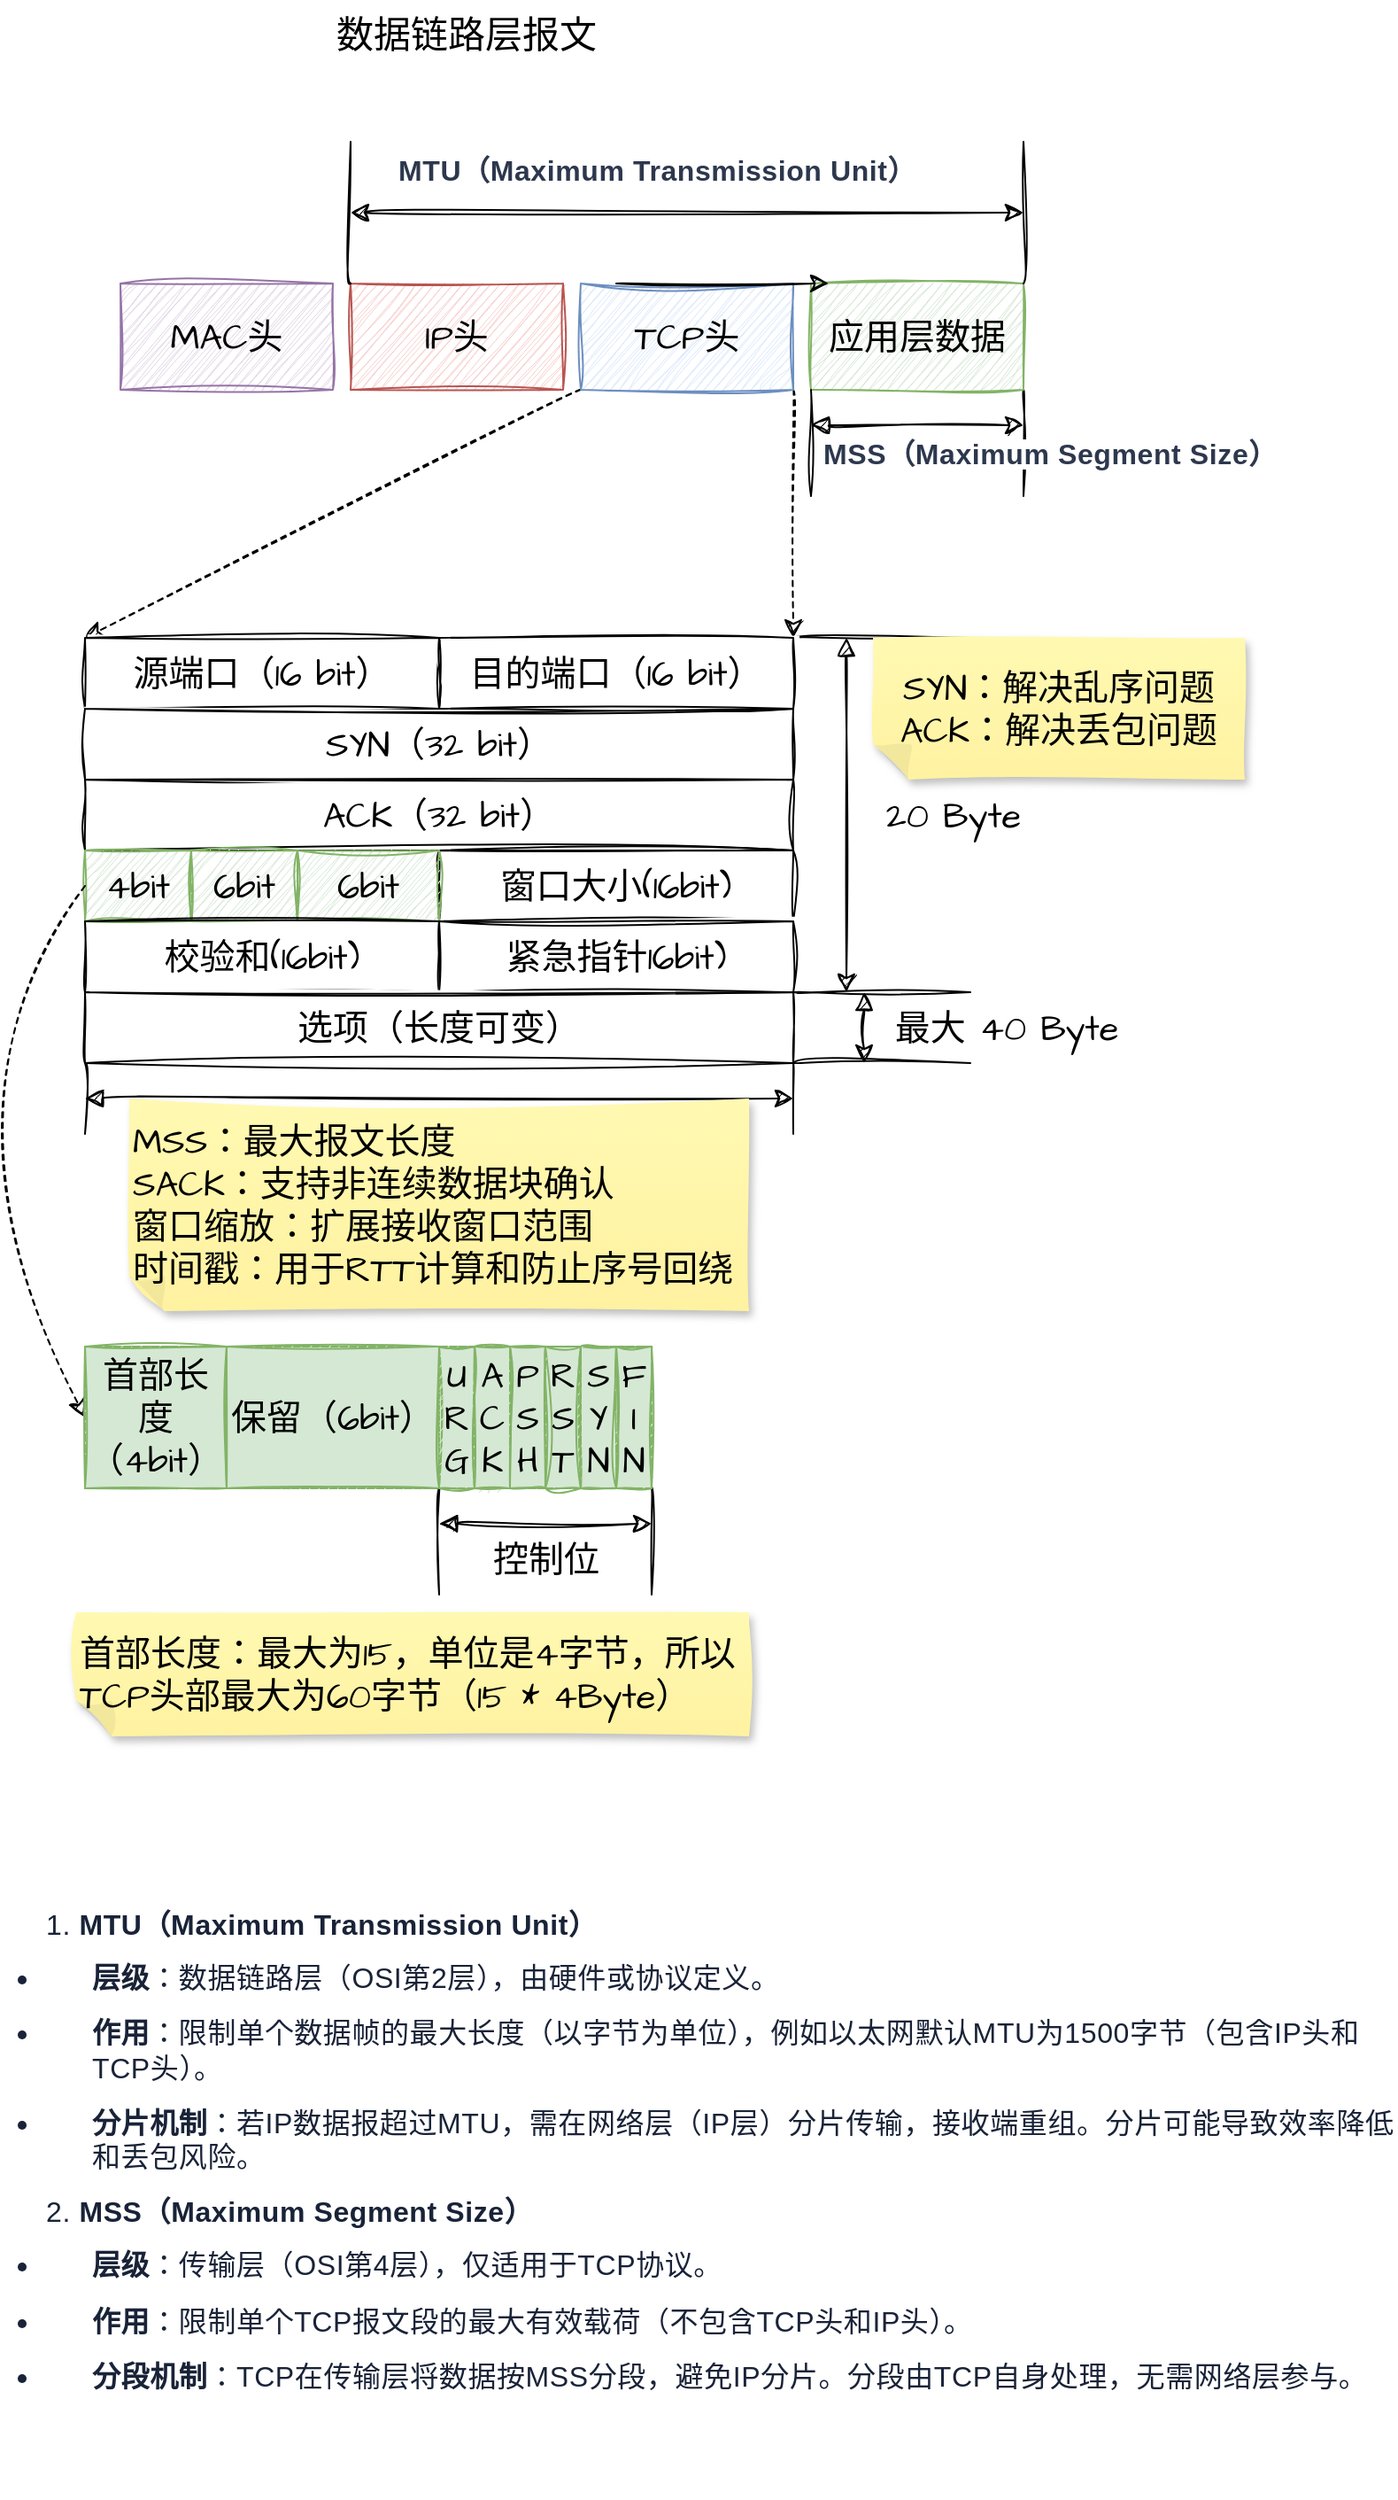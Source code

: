 <mxfile version="26.2.15" pages="3">
  <diagram name="TCP" id="4TqutR9kN0xEOKNRt9UP">
    <mxGraphModel dx="932" dy="539" grid="1" gridSize="10" guides="1" tooltips="1" connect="1" arrows="1" fold="1" page="1" pageScale="1" pageWidth="827" pageHeight="1169" math="1" shadow="0" adaptiveColors="none">
      <root>
        <mxCell id="0" />
        <mxCell id="1" parent="0" />
        <mxCell id="84evJgnpFXOQ0hdBzWu8-26" style="edgeStyle=none;curved=1;rounded=0;sketch=1;hachureGap=4;jiggle=2;curveFitting=1;orthogonalLoop=1;jettySize=auto;html=1;exitX=0;exitY=1;exitDx=0;exitDy=0;entryX=0;entryY=0;entryDx=0;entryDy=0;fontFamily=Architects Daughter;fontSource=https%3A%2F%2Ffonts.googleapis.com%2Fcss%3Ffamily%3DArchitects%2BDaughter;fontSize=12;startSize=8;endSize=8;dashed=1;" edge="1" parent="1" source="SN9uG7vAtp5vsoG-d6Sv-2" target="84evJgnpFXOQ0hdBzWu8-1">
          <mxGeometry relative="1" as="geometry" />
        </mxCell>
        <mxCell id="84evJgnpFXOQ0hdBzWu8-27" style="edgeStyle=none;curved=1;rounded=0;sketch=1;hachureGap=4;jiggle=2;curveFitting=1;orthogonalLoop=1;jettySize=auto;html=1;exitX=1;exitY=1;exitDx=0;exitDy=0;entryX=1;entryY=0;entryDx=0;entryDy=0;fontFamily=Architects Daughter;fontSource=https%3A%2F%2Ffonts.googleapis.com%2Fcss%3Ffamily%3DArchitects%2BDaughter;fontSize=12;startSize=8;endSize=8;dashed=1;" edge="1" parent="1" source="SN9uG7vAtp5vsoG-d6Sv-2" target="84evJgnpFXOQ0hdBzWu8-2">
          <mxGeometry relative="1" as="geometry" />
        </mxCell>
        <mxCell id="SN9uG7vAtp5vsoG-d6Sv-19" value="&lt;ol start=&quot;1&quot; class=&quot;qk-md-ol&quot; style=&quot;margin: 0px; padding: 0px; list-style: auto; padding-inline-start: var(--list-padding-inline-start,0); color: rgb(25, 35, 56); font-family: arial, sans-serif; font-size: 16px; font-style: normal; font-variant-ligatures: normal; font-variant-caps: normal; font-weight: 400; letter-spacing: 0.3px; orphans: 2; text-align: start; text-indent: 0px; text-transform: none; widows: 2; word-spacing: 0px; -webkit-text-stroke-width: 0px; white-space: normal; background-color: rgb(255, 255, 255); text-decoration-thickness: initial; text-decoration-style: initial; text-decoration-color: initial;&quot;&gt;&lt;li class=&quot;qk-md-li complete&quot; style=&quot;margin-top: 0px; margin-right: ; margin-bottom: 12px; margin-left: ; padding: 0px 0px 0px 6px; position: relative; list-style-position: inside; letter-spacing: 0.3px; color: var(--color-li-default); font-weight: 400; animation: auto ease 0s 1 normal none running none;&quot;&gt;&lt;strong class=&quot;qk-md-strong complete&quot; style=&quot;margin: 0px; padding: 0px; font-style: normal; font-weight: var(--base-text-weight-semibold,700); animation: auto ease 0s 1 normal none running none; opacity: 1;&quot;&gt;&lt;span class=&quot;qk-md-text complete&quot; style=&quot;margin: 0px; padding: 0px; animation: auto ease 0s 1 normal none running none; opacity: 1;&quot;&gt;MTU（Maximum Transmission Unit）&lt;/span&gt;&lt;/strong&gt;&lt;span class=&quot;qk-md-text complete&quot; style=&quot;margin: 0px; padding: 0px; animation: auto ease 0s 1 normal none running none; opacity: 1;&quot;&gt;&lt;/span&gt;&lt;ul class=&quot;qk-md-ul&quot; style=&quot;margin: 11px 0px; padding: 0px; list-style: disc; padding-inline-start: var(--list-padding-inline-start,0);&quot;&gt;&lt;li class=&quot;qk-md-li complete&quot; style=&quot;margin: 0px 0px 12px; padding: 0px 0px 0px 26px; position: relative; color: var(--color-li-default); animation: auto ease 0s 1 normal none running none;&quot;&gt;&lt;strong class=&quot;qk-md-strong complete&quot; style=&quot;margin: 0px; padding: 0px; font-style: normal; font-weight: var(--base-text-weight-semibold,700); animation: auto ease 0s 1 normal none running none; opacity: 1;&quot;&gt;&lt;span class=&quot;qk-md-text complete&quot; style=&quot;margin: 0px; padding: 0px; animation: auto ease 0s 1 normal none running none; opacity: 1;&quot;&gt;层级&lt;/span&gt;&lt;/strong&gt;&lt;span class=&quot;qk-md-text complete&quot; style=&quot;margin: 0px; padding: 0px; animation: auto ease 0s 1 normal none running none; opacity: 1;&quot;&gt;：数据链路层（OSI第2层），由硬件或协议定义。&lt;/span&gt;&lt;/li&gt;&lt;li class=&quot;qk-md-li complete&quot; style=&quot;margin: 0px 0px 12px; padding: 0px 0px 0px 26px; position: relative; color: var(--color-li-default); animation: auto ease 0s 1 normal none running none;&quot;&gt;&lt;strong class=&quot;qk-md-strong complete&quot; style=&quot;margin: 0px; padding: 0px; font-style: normal; font-weight: var(--base-text-weight-semibold,700); animation: auto ease 0s 1 normal none running none; opacity: 1;&quot;&gt;&lt;span class=&quot;qk-md-text complete&quot; style=&quot;margin: 0px; padding: 0px; animation: auto ease 0s 1 normal none running none; opacity: 1;&quot;&gt;作用&lt;/span&gt;&lt;/strong&gt;&lt;span class=&quot;qk-md-text complete&quot; style=&quot;margin: 0px; padding: 0px; animation: auto ease 0s 1 normal none running none; opacity: 1;&quot;&gt;：限制单个数据帧的最大长度（以字节为单位），例如以太网默认MTU为1500字节（包含IP头和TCP头）。&lt;/span&gt;&lt;/li&gt;&lt;li class=&quot;qk-md-li complete&quot; style=&quot;margin: 0px 0px 12px; padding: 0px 0px 0px 26px; position: relative; color: var(--color-li-default); animation: auto ease 0s 1 normal none running none;&quot;&gt;&lt;strong class=&quot;qk-md-strong complete&quot; style=&quot;margin: 0px; padding: 0px; font-style: normal; font-weight: var(--base-text-weight-semibold,700); animation: auto ease 0s 1 normal none running none; opacity: 1;&quot;&gt;&lt;span class=&quot;qk-md-text complete&quot; style=&quot;margin: 0px; padding: 0px; animation: auto ease 0s 1 normal none running none; opacity: 1;&quot;&gt;分片机制&lt;/span&gt;&lt;/strong&gt;&lt;span class=&quot;qk-md-text complete&quot; style=&quot;margin: 0px; padding: 0px; animation: auto ease 0s 1 normal none running none; opacity: 1;&quot;&gt;：若IP数据报超过MTU，需在网络层（IP层）分片传输，接收端重组。分片可能导致效率降低和丢包风险。&lt;/span&gt;&lt;/li&gt;&lt;/ul&gt;&lt;/li&gt;&lt;li class=&quot;qk-md-li complete&quot; style=&quot;margin-top: 0px; margin-right: ; margin-bottom: 12px; margin-left: ; padding: 0px 0px 0px 6px; position: relative; list-style-position: inside; letter-spacing: 0.3px; color: var(--color-li-default); font-weight: 400; animation: auto ease 0s 1 normal none running none;&quot;&gt;&lt;strong class=&quot;qk-md-strong complete&quot; style=&quot;margin: 0px; padding: 0px; font-style: normal; font-weight: var(--base-text-weight-semibold,700); animation: auto ease 0s 1 normal none running none; opacity: 1;&quot;&gt;&lt;span class=&quot;qk-md-text complete&quot; style=&quot;margin: 0px; padding: 0px; animation: auto ease 0s 1 normal none running none; opacity: 1;&quot;&gt;MSS（Maximum Segment Size）&lt;/span&gt;&lt;/strong&gt;&lt;span class=&quot;qk-md-text complete&quot; style=&quot;margin: 0px; padding: 0px; animation: auto ease 0s 1 normal none running none; opacity: 1;&quot;&gt;&lt;/span&gt;&lt;ul class=&quot;qk-md-ul&quot; style=&quot;margin: 11px 0px; padding: 0px; list-style: disc; padding-inline-start: var(--list-padding-inline-start,0);&quot;&gt;&lt;li class=&quot;qk-md-li complete&quot; style=&quot;margin: 0px 0px 12px; padding: 0px 0px 0px 26px; position: relative; color: var(--color-li-default); animation: auto ease 0s 1 normal none running none;&quot;&gt;&lt;strong class=&quot;qk-md-strong complete&quot; style=&quot;margin: 0px; padding: 0px; font-style: normal; font-weight: var(--base-text-weight-semibold,700); animation: auto ease 0s 1 normal none running none; opacity: 1;&quot;&gt;&lt;span class=&quot;qk-md-text complete&quot; style=&quot;margin: 0px; padding: 0px; animation: auto ease 0s 1 normal none running none; opacity: 1;&quot;&gt;层级&lt;/span&gt;&lt;/strong&gt;&lt;span class=&quot;qk-md-text complete&quot; style=&quot;margin: 0px; padding: 0px; animation: auto ease 0s 1 normal none running none; opacity: 1;&quot;&gt;：传输层（OSI第4层），仅适用于TCP协议。&lt;/span&gt;&lt;/li&gt;&lt;li class=&quot;qk-md-li complete&quot; style=&quot;margin: 0px 0px 12px; padding: 0px 0px 0px 26px; position: relative; color: var(--color-li-default); animation: auto ease 0s 1 normal none running none;&quot;&gt;&lt;strong class=&quot;qk-md-strong complete&quot; style=&quot;margin: 0px; padding: 0px; font-style: normal; font-weight: var(--base-text-weight-semibold,700); animation: auto ease 0s 1 normal none running none; opacity: 1;&quot;&gt;&lt;span class=&quot;qk-md-text complete&quot; style=&quot;margin: 0px; padding: 0px; animation: auto ease 0s 1 normal none running none; opacity: 1;&quot;&gt;作用&lt;/span&gt;&lt;/strong&gt;&lt;span class=&quot;qk-md-text complete&quot; style=&quot;margin: 0px; padding: 0px; animation: auto ease 0s 1 normal none running none; opacity: 1;&quot;&gt;：限制单个TCP报文段的最大有效载荷（不包含TCP头和IP头）。&lt;/span&gt;&lt;/li&gt;&lt;li class=&quot;qk-md-li complete&quot; style=&quot;margin: 0px 0px 12px; padding: 0px 0px 0px 26px; position: relative; color: var(--color-li-default); animation: auto ease 0s 1 normal none running none;&quot;&gt;&lt;strong class=&quot;qk-md-strong complete&quot; style=&quot;margin: 0px; padding: 0px; font-style: normal; font-weight: var(--base-text-weight-semibold,700); animation: auto ease 0s 1 normal none running none; opacity: 1;&quot;&gt;&lt;span class=&quot;qk-md-text complete&quot; style=&quot;margin: 0px; padding: 0px; animation: auto ease 0s 1 normal none running none; opacity: 1;&quot;&gt;分段机制&lt;/span&gt;&lt;/strong&gt;&lt;span class=&quot;qk-md-text complete&quot; style=&quot;margin: 0px; padding: 0px; animation: auto ease 0s 1 normal none running none; opacity: 1;&quot;&gt;：TCP在传输层将数据按MSS分段，避免IP分片。分段由TCP自身处理，无需网络层参与。&lt;/span&gt;&lt;/li&gt;&lt;/ul&gt;&lt;/li&gt;&lt;/ol&gt;" style="text;whiteSpace=wrap;html=1;fontFamily=Architects Daughter;fontSource=https%3A%2F%2Ffonts.googleapis.com%2Fcss%3Ffamily%3DArchitects%2BDaughter;" vertex="1" parent="1">
          <mxGeometry x="70" y="1090" width="770" height="340" as="geometry" />
        </mxCell>
        <mxCell id="84evJgnpFXOQ0hdBzWu8-23" value="" style="group" vertex="1" connectable="0" parent="1">
          <mxGeometry x="100" y="380" width="400" height="240" as="geometry" />
        </mxCell>
        <mxCell id="84evJgnpFXOQ0hdBzWu8-1" value="源端口（16 bit）" style="rounded=0;whiteSpace=wrap;html=1;sketch=1;hachureGap=4;jiggle=2;curveFitting=1;fontFamily=Architects Daughter;fontSource=https%3A%2F%2Ffonts.googleapis.com%2Fcss%3Ffamily%3DArchitects%2BDaughter;fontSize=20;" vertex="1" parent="84evJgnpFXOQ0hdBzWu8-23">
          <mxGeometry width="200" height="40" as="geometry" />
        </mxCell>
        <mxCell id="84evJgnpFXOQ0hdBzWu8-43" style="edgeStyle=none;curved=1;rounded=0;sketch=1;hachureGap=4;jiggle=2;curveFitting=1;orthogonalLoop=1;jettySize=auto;html=1;exitX=1;exitY=0;exitDx=0;exitDy=0;fontFamily=Architects Daughter;fontSource=https%3A%2F%2Ffonts.googleapis.com%2Fcss%3Ffamily%3DArchitects%2BDaughter;fontSize=12;startSize=8;endSize=8;endArrow=none;startFill=0;" edge="1" parent="84evJgnpFXOQ0hdBzWu8-23" source="84evJgnpFXOQ0hdBzWu8-2">
          <mxGeometry relative="1" as="geometry">
            <mxPoint x="500" as="targetPoint" />
          </mxGeometry>
        </mxCell>
        <mxCell id="84evJgnpFXOQ0hdBzWu8-2" value="目的端口（16 bit）" style="rounded=0;whiteSpace=wrap;html=1;sketch=1;hachureGap=4;jiggle=2;curveFitting=1;fontFamily=Architects Daughter;fontSource=https%3A%2F%2Ffonts.googleapis.com%2Fcss%3Ffamily%3DArchitects%2BDaughter;fontSize=20;" vertex="1" parent="84evJgnpFXOQ0hdBzWu8-23">
          <mxGeometry x="200" width="200" height="40" as="geometry" />
        </mxCell>
        <mxCell id="84evJgnpFXOQ0hdBzWu8-3" value="SYN（32 bit）" style="rounded=0;whiteSpace=wrap;html=1;sketch=1;hachureGap=4;jiggle=2;curveFitting=1;fontFamily=Architects Daughter;fontSource=https%3A%2F%2Ffonts.googleapis.com%2Fcss%3Ffamily%3DArchitects%2BDaughter;fontSize=20;" vertex="1" parent="84evJgnpFXOQ0hdBzWu8-23">
          <mxGeometry y="40" width="400" height="40" as="geometry" />
        </mxCell>
        <mxCell id="84evJgnpFXOQ0hdBzWu8-4" value="ACK（32 bit）" style="rounded=0;whiteSpace=wrap;html=1;sketch=1;hachureGap=4;jiggle=2;curveFitting=1;fontFamily=Architects Daughter;fontSource=https%3A%2F%2Ffonts.googleapis.com%2Fcss%3Ffamily%3DArchitects%2BDaughter;fontSize=20;" vertex="1" parent="84evJgnpFXOQ0hdBzWu8-23">
          <mxGeometry y="80" width="400" height="40" as="geometry" />
        </mxCell>
        <mxCell id="84evJgnpFXOQ0hdBzWu8-5" value="4bit" style="rounded=0;whiteSpace=wrap;html=1;sketch=1;hachureGap=4;jiggle=2;curveFitting=1;fontFamily=Architects Daughter;fontSource=https%3A%2F%2Ffonts.googleapis.com%2Fcss%3Ffamily%3DArchitects%2BDaughter;fontSize=20;fillColor=#d5e8d4;strokeColor=#82b366;" vertex="1" parent="84evJgnpFXOQ0hdBzWu8-23">
          <mxGeometry y="120" width="60" height="40" as="geometry" />
        </mxCell>
        <mxCell id="84evJgnpFXOQ0hdBzWu8-6" value="6bit" style="rounded=0;whiteSpace=wrap;html=1;sketch=1;hachureGap=4;jiggle=2;curveFitting=1;fontFamily=Architects Daughter;fontSource=https%3A%2F%2Ffonts.googleapis.com%2Fcss%3Ffamily%3DArchitects%2BDaughter;fontSize=20;fillColor=#d5e8d4;strokeColor=#82b366;" vertex="1" parent="84evJgnpFXOQ0hdBzWu8-23">
          <mxGeometry x="60" y="120" width="60" height="40" as="geometry" />
        </mxCell>
        <mxCell id="84evJgnpFXOQ0hdBzWu8-7" value="窗口大小(16bit)" style="rounded=0;whiteSpace=wrap;html=1;sketch=1;hachureGap=4;jiggle=2;curveFitting=1;fontFamily=Architects Daughter;fontSource=https%3A%2F%2Ffonts.googleapis.com%2Fcss%3Ffamily%3DArchitects%2BDaughter;fontSize=20;" vertex="1" parent="84evJgnpFXOQ0hdBzWu8-23">
          <mxGeometry x="200" y="120" width="200" height="40" as="geometry" />
        </mxCell>
        <mxCell id="84evJgnpFXOQ0hdBzWu8-8" value="6bit" style="rounded=0;whiteSpace=wrap;html=1;sketch=1;hachureGap=4;jiggle=2;curveFitting=1;fontFamily=Architects Daughter;fontSource=https%3A%2F%2Ffonts.googleapis.com%2Fcss%3Ffamily%3DArchitects%2BDaughter;fontSize=20;fillColor=#d5e8d4;strokeColor=#82b366;" vertex="1" parent="84evJgnpFXOQ0hdBzWu8-23">
          <mxGeometry x="120" y="120" width="80" height="40" as="geometry" />
        </mxCell>
        <mxCell id="84evJgnpFXOQ0hdBzWu8-9" value="校验和(16bit)" style="rounded=0;whiteSpace=wrap;html=1;sketch=1;hachureGap=4;jiggle=2;curveFitting=1;fontFamily=Architects Daughter;fontSource=https%3A%2F%2Ffonts.googleapis.com%2Fcss%3Ffamily%3DArchitects%2BDaughter;fontSize=20;" vertex="1" parent="84evJgnpFXOQ0hdBzWu8-23">
          <mxGeometry y="160" width="200" height="40" as="geometry" />
        </mxCell>
        <mxCell id="84evJgnpFXOQ0hdBzWu8-10" value="紧急指针16bit)" style="rounded=0;whiteSpace=wrap;html=1;sketch=1;hachureGap=4;jiggle=2;curveFitting=1;fontFamily=Architects Daughter;fontSource=https%3A%2F%2Ffonts.googleapis.com%2Fcss%3Ffamily%3DArchitects%2BDaughter;fontSize=20;" vertex="1" parent="84evJgnpFXOQ0hdBzWu8-23">
          <mxGeometry x="200" y="160" width="200" height="40" as="geometry" />
        </mxCell>
        <mxCell id="84evJgnpFXOQ0hdBzWu8-44" style="edgeStyle=none;curved=1;rounded=0;sketch=1;hachureGap=4;jiggle=2;curveFitting=1;orthogonalLoop=1;jettySize=auto;html=1;exitX=1;exitY=0;exitDx=0;exitDy=0;fontFamily=Architects Daughter;fontSource=https%3A%2F%2Ffonts.googleapis.com%2Fcss%3Ffamily%3DArchitects%2BDaughter;fontSize=12;startSize=8;endSize=8;endArrow=none;startFill=0;" edge="1" parent="84evJgnpFXOQ0hdBzWu8-23" source="84evJgnpFXOQ0hdBzWu8-11">
          <mxGeometry relative="1" as="geometry">
            <mxPoint x="500" y="200" as="targetPoint" />
          </mxGeometry>
        </mxCell>
        <mxCell id="84evJgnpFXOQ0hdBzWu8-47" style="edgeStyle=none;curved=1;rounded=0;sketch=1;hachureGap=4;jiggle=2;curveFitting=1;orthogonalLoop=1;jettySize=auto;html=1;exitX=1;exitY=1;exitDx=0;exitDy=0;fontFamily=Architects Daughter;fontSource=https%3A%2F%2Ffonts.googleapis.com%2Fcss%3Ffamily%3DArchitects%2BDaughter;fontSize=12;startSize=8;endSize=8;endArrow=none;startFill=0;" edge="1" parent="84evJgnpFXOQ0hdBzWu8-23" source="84evJgnpFXOQ0hdBzWu8-11">
          <mxGeometry relative="1" as="geometry">
            <mxPoint x="500" y="240" as="targetPoint" />
          </mxGeometry>
        </mxCell>
        <mxCell id="84evJgnpFXOQ0hdBzWu8-53" style="edgeStyle=none;curved=1;rounded=0;sketch=1;hachureGap=4;jiggle=2;curveFitting=1;orthogonalLoop=1;jettySize=auto;html=1;exitX=0;exitY=1;exitDx=0;exitDy=0;fontFamily=Architects Daughter;fontSource=https%3A%2F%2Ffonts.googleapis.com%2Fcss%3Ffamily%3DArchitects%2BDaughter;fontSize=12;startSize=8;endSize=8;endArrow=none;startFill=0;" edge="1" parent="84evJgnpFXOQ0hdBzWu8-23" source="84evJgnpFXOQ0hdBzWu8-11">
          <mxGeometry relative="1" as="geometry">
            <mxPoint y="280" as="targetPoint" />
          </mxGeometry>
        </mxCell>
        <mxCell id="84evJgnpFXOQ0hdBzWu8-54" style="edgeStyle=none;curved=1;rounded=0;sketch=1;hachureGap=4;jiggle=2;curveFitting=1;orthogonalLoop=1;jettySize=auto;html=1;exitX=1;exitY=1;exitDx=0;exitDy=0;fontFamily=Architects Daughter;fontSource=https%3A%2F%2Ffonts.googleapis.com%2Fcss%3Ffamily%3DArchitects%2BDaughter;fontSize=12;startSize=8;endSize=8;endArrow=none;startFill=0;" edge="1" parent="84evJgnpFXOQ0hdBzWu8-23" source="84evJgnpFXOQ0hdBzWu8-11">
          <mxGeometry relative="1" as="geometry">
            <mxPoint x="400" y="280" as="targetPoint" />
          </mxGeometry>
        </mxCell>
        <mxCell id="84evJgnpFXOQ0hdBzWu8-11" value="选项（长度可变）" style="rounded=0;whiteSpace=wrap;html=1;sketch=1;hachureGap=4;jiggle=2;curveFitting=1;fontFamily=Architects Daughter;fontSource=https%3A%2F%2Ffonts.googleapis.com%2Fcss%3Ffamily%3DArchitects%2BDaughter;fontSize=20;" vertex="1" parent="84evJgnpFXOQ0hdBzWu8-23">
          <mxGeometry y="200" width="400" height="40" as="geometry" />
        </mxCell>
        <mxCell id="84evJgnpFXOQ0hdBzWu8-38" value="" style="group" vertex="1" connectable="0" parent="1">
          <mxGeometry x="120" y="100" width="685" height="200" as="geometry" />
        </mxCell>
        <mxCell id="84evJgnpFXOQ0hdBzWu8-29" style="edgeStyle=none;curved=1;rounded=0;sketch=1;hachureGap=4;jiggle=2;curveFitting=1;orthogonalLoop=1;jettySize=auto;html=1;exitX=1;exitY=1;exitDx=0;exitDy=0;fontFamily=Architects Daughter;fontSource=https%3A%2F%2Ffonts.googleapis.com%2Fcss%3Ffamily%3DArchitects%2BDaughter;fontSize=12;startSize=8;endSize=8;endArrow=none;startFill=0;" edge="1" parent="84evJgnpFXOQ0hdBzWu8-38" source="SN9uG7vAtp5vsoG-d6Sv-1">
          <mxGeometry relative="1" as="geometry">
            <mxPoint x="510" y="200" as="targetPoint" />
          </mxGeometry>
        </mxCell>
        <mxCell id="SN9uG7vAtp5vsoG-d6Sv-1" value="应用层数据" style="whiteSpace=wrap;html=1;hachureGap=4;fontFamily=Architects Daughter;fontSource=https%3A%2F%2Ffonts.googleapis.com%2Fcss%3Ffamily%3DArchitects%2BDaughter;fillColor=#d5e8d4;strokeColor=#82b366;fontSize=20;sketch=1;curveFitting=1;jiggle=2;" vertex="1" parent="84evJgnpFXOQ0hdBzWu8-38">
          <mxGeometry x="390" y="80" width="120" height="60" as="geometry" />
        </mxCell>
        <mxCell id="SN9uG7vAtp5vsoG-d6Sv-2" value="TCP头" style="whiteSpace=wrap;html=1;hachureGap=4;fontFamily=Architects Daughter;fontSource=https%3A%2F%2Ffonts.googleapis.com%2Fcss%3Ffamily%3DArchitects%2BDaughter;fontSize=20;fillColor=#dae8fc;strokeColor=#6c8ebf;sketch=1;curveFitting=1;jiggle=2;" vertex="1" parent="84evJgnpFXOQ0hdBzWu8-38">
          <mxGeometry x="260" y="80" width="120" height="60" as="geometry" />
        </mxCell>
        <mxCell id="SN9uG7vAtp5vsoG-d6Sv-3" value="IP头" style="whiteSpace=wrap;html=1;hachureGap=4;fontFamily=Architects Daughter;fontSource=https%3A%2F%2Ffonts.googleapis.com%2Fcss%3Ffamily%3DArchitects%2BDaughter;fillColor=#f8cecc;strokeColor=#b85450;fontSize=20;sketch=1;curveFitting=1;jiggle=2;" vertex="1" parent="84evJgnpFXOQ0hdBzWu8-38">
          <mxGeometry x="130" y="80" width="120" height="60" as="geometry" />
        </mxCell>
        <mxCell id="SN9uG7vAtp5vsoG-d6Sv-4" value="&lt;strong class=&quot;qk-md-strong complete&quot; style=&quot;margin: 0px; padding: 0px; font-style: normal; font-weight: var(--base-text-weight-semibold,700); animation: auto ease 0s 1 normal none running none; opacity: 1; color: rgb(45, 56, 78); font-family: arial, sans-serif; font-size: 16px; font-variant-ligatures: normal; font-variant-caps: normal; letter-spacing: 0.3px; orphans: 2; text-align: left; text-indent: 0px; text-transform: none; widows: 2; word-spacing: 0px; -webkit-text-stroke-width: 0px; white-space: normal; background-color: rgb(255, 255, 255); text-decoration-thickness: initial; text-decoration-style: initial; text-decoration-color: initial;&quot;&gt;&lt;span class=&quot;qk-md-text complete&quot; style=&quot;margin: 0px; padding: 0px; animation: auto ease 0s 1 normal none running none; opacity: 1;&quot;&gt;MTU（Maximum Transmission Unit）&lt;/span&gt;&lt;/strong&gt;" style="text;whiteSpace=wrap;html=1;fontFamily=Architects Daughter;fontSource=https%3A%2F%2Ffonts.googleapis.com%2Fcss%3Ffamily%3DArchitects%2BDaughter;sketch=1;curveFitting=1;jiggle=2;" vertex="1" parent="84evJgnpFXOQ0hdBzWu8-38">
          <mxGeometry x="155" width="330" height="40" as="geometry" />
        </mxCell>
        <mxCell id="SN9uG7vAtp5vsoG-d6Sv-5" value="MAC头" style="whiteSpace=wrap;html=1;hachureGap=4;fontFamily=Architects Daughter;fontSource=https%3A%2F%2Ffonts.googleapis.com%2Fcss%3Ffamily%3DArchitects%2BDaughter;fillColor=#e1d5e7;strokeColor=#9673a6;fontSize=20;sketch=1;curveFitting=1;jiggle=2;" vertex="1" parent="84evJgnpFXOQ0hdBzWu8-38">
          <mxGeometry y="80" width="120" height="60" as="geometry" />
        </mxCell>
        <mxCell id="SN9uG7vAtp5vsoG-d6Sv-6" value="" style="edgeStyle=none;orthogonalLoop=1;jettySize=auto;html=1;rounded=0;hachureGap=4;fontFamily=Architects Daughter;fontSource=https%3A%2F%2Ffonts.googleapis.com%2Fcss%3Ffamily%3DArchitects%2BDaughter;fontSize=12;startSize=8;endSize=8;curved=1;startArrow=classic;startFill=1;sketch=1;curveFitting=1;jiggle=2;" edge="1" parent="84evJgnpFXOQ0hdBzWu8-38">
          <mxGeometry width="120" relative="1" as="geometry">
            <mxPoint x="130" y="40" as="sourcePoint" />
            <mxPoint x="510" y="40" as="targetPoint" />
            <Array as="points" />
          </mxGeometry>
        </mxCell>
        <mxCell id="SN9uG7vAtp5vsoG-d6Sv-9" value="" style="edgeStyle=none;orthogonalLoop=1;jettySize=auto;html=1;rounded=0;hachureGap=4;fontFamily=Architects Daughter;fontSource=https%3A%2F%2Ffonts.googleapis.com%2Fcss%3Ffamily%3DArchitects%2BDaughter;fontSize=12;startSize=8;endSize=8;curved=1;endArrow=none;startFill=0;sketch=1;curveFitting=1;jiggle=2;" edge="1" parent="84evJgnpFXOQ0hdBzWu8-38">
          <mxGeometry width="120" relative="1" as="geometry">
            <mxPoint x="130" y="80" as="sourcePoint" />
            <mxPoint x="130" as="targetPoint" />
            <Array as="points" />
          </mxGeometry>
        </mxCell>
        <mxCell id="SN9uG7vAtp5vsoG-d6Sv-10" value="" style="edgeStyle=none;orthogonalLoop=1;jettySize=auto;html=1;rounded=0;hachureGap=4;fontFamily=Architects Daughter;fontSource=https%3A%2F%2Ffonts.googleapis.com%2Fcss%3Ffamily%3DArchitects%2BDaughter;fontSize=12;startSize=8;endSize=8;curved=1;endArrow=none;startFill=0;sketch=1;curveFitting=1;jiggle=2;" edge="1" parent="84evJgnpFXOQ0hdBzWu8-38">
          <mxGeometry width="120" relative="1" as="geometry">
            <mxPoint x="510" y="80" as="sourcePoint" />
            <mxPoint x="510" as="targetPoint" />
            <Array as="points" />
          </mxGeometry>
        </mxCell>
        <mxCell id="SN9uG7vAtp5vsoG-d6Sv-13" value="" style="edgeStyle=none;orthogonalLoop=1;jettySize=auto;html=1;rounded=0;hachureGap=4;fontFamily=Architects Daughter;fontSource=https%3A%2F%2Ffonts.googleapis.com%2Fcss%3Ffamily%3DArchitects%2BDaughter;fontSize=12;startSize=8;endSize=8;curved=1;endArrow=none;startFill=0;sketch=1;curveFitting=1;jiggle=2;" edge="1" parent="84evJgnpFXOQ0hdBzWu8-38">
          <mxGeometry width="120" relative="1" as="geometry">
            <mxPoint x="390" y="200" as="sourcePoint" />
            <mxPoint x="390" y="140" as="targetPoint" />
            <Array as="points">
              <mxPoint x="390" y="170" />
            </Array>
          </mxGeometry>
        </mxCell>
        <mxCell id="SN9uG7vAtp5vsoG-d6Sv-16" value="&lt;strong class=&quot;qk-md-strong complete&quot; style=&quot;margin: 0px; padding: 0px; font-style: normal; font-weight: var(--base-text-weight-semibold,700); animation: auto ease 0s 1 normal none running none; opacity: 1; color: rgb(45, 56, 78); font-family: arial, sans-serif; font-size: 16px; font-variant-ligatures: normal; font-variant-caps: normal; letter-spacing: 0.3px; orphans: 2; text-align: left; text-indent: 0px; text-transform: none; widows: 2; word-spacing: 0px; -webkit-text-stroke-width: 0px; white-space: normal; background-color: rgb(255, 255, 255); text-decoration-thickness: initial; text-decoration-style: initial; text-decoration-color: initial;&quot;&gt;&lt;span class=&quot;qk-md-text complete&quot; style=&quot;margin: 0px; padding: 0px; animation: auto ease 0s 1 normal none running none; opacity: 1;&quot;&gt;MSS（Maximum Segment Size）&lt;/span&gt;&lt;/strong&gt;" style="text;whiteSpace=wrap;html=1;fontFamily=Architects Daughter;fontSource=https%3A%2F%2Ffonts.googleapis.com%2Fcss%3Ffamily%3DArchitects%2BDaughter;" vertex="1" parent="84evJgnpFXOQ0hdBzWu8-38">
          <mxGeometry x="395" y="160" width="290" height="40" as="geometry" />
        </mxCell>
        <mxCell id="84evJgnpFXOQ0hdBzWu8-31" value="" style="edgeStyle=none;orthogonalLoop=1;jettySize=auto;html=1;rounded=0;sketch=1;hachureGap=4;jiggle=2;curveFitting=1;fontFamily=Architects Daughter;fontSource=https%3A%2F%2Ffonts.googleapis.com%2Fcss%3Ffamily%3DArchitects%2BDaughter;fontSize=12;startSize=8;endSize=8;curved=1;" edge="1" parent="84evJgnpFXOQ0hdBzWu8-38">
          <mxGeometry width="120" relative="1" as="geometry">
            <mxPoint x="280" y="80" as="sourcePoint" />
            <mxPoint x="400" y="80" as="targetPoint" />
            <Array as="points" />
          </mxGeometry>
        </mxCell>
        <mxCell id="84evJgnpFXOQ0hdBzWu8-32" value="" style="edgeStyle=none;orthogonalLoop=1;jettySize=auto;html=1;rounded=0;sketch=1;hachureGap=4;jiggle=2;curveFitting=1;fontFamily=Architects Daughter;fontSource=https%3A%2F%2Ffonts.googleapis.com%2Fcss%3Ffamily%3DArchitects%2BDaughter;fontSize=12;startSize=8;endSize=8;curved=1;startArrow=block;startFill=1;" edge="1" parent="84evJgnpFXOQ0hdBzWu8-38">
          <mxGeometry width="120" relative="1" as="geometry">
            <mxPoint x="390" y="160" as="sourcePoint" />
            <mxPoint x="510" y="160" as="targetPoint" />
            <Array as="points" />
          </mxGeometry>
        </mxCell>
        <mxCell id="84evJgnpFXOQ0hdBzWu8-45" value="" style="edgeStyle=none;orthogonalLoop=1;jettySize=auto;html=1;rounded=0;sketch=1;hachureGap=4;jiggle=2;curveFitting=1;fontFamily=Architects Daughter;fontSource=https%3A%2F%2Ffonts.googleapis.com%2Fcss%3Ffamily%3DArchitects%2BDaughter;fontSize=12;startSize=8;endSize=8;curved=1;startArrow=block;startFill=1;" edge="1" parent="1">
          <mxGeometry width="120" relative="1" as="geometry">
            <mxPoint x="530" y="380" as="sourcePoint" />
            <mxPoint x="530" y="580" as="targetPoint" />
            <Array as="points" />
          </mxGeometry>
        </mxCell>
        <mxCell id="84evJgnpFXOQ0hdBzWu8-46" value="20 Byte" style="text;html=1;align=center;verticalAlign=middle;resizable=0;points=[];autosize=1;strokeColor=none;fillColor=none;fontSize=20;fontFamily=Architects Daughter;fontSource=https%3A%2F%2Ffonts.googleapis.com%2Fcss%3Ffamily%3DArchitects%2BDaughter;" vertex="1" parent="1">
          <mxGeometry x="540" y="460" width="100" height="40" as="geometry" />
        </mxCell>
        <mxCell id="84evJgnpFXOQ0hdBzWu8-48" value="" style="edgeStyle=none;orthogonalLoop=1;jettySize=auto;html=1;rounded=0;sketch=1;hachureGap=4;jiggle=2;curveFitting=1;fontFamily=Architects Daughter;fontSource=https%3A%2F%2Ffonts.googleapis.com%2Fcss%3Ffamily%3DArchitects%2BDaughter;fontSize=12;startSize=8;endSize=8;curved=1;startArrow=block;startFill=1;" edge="1" parent="1">
          <mxGeometry width="120" relative="1" as="geometry">
            <mxPoint x="540" y="580" as="sourcePoint" />
            <mxPoint x="540" y="620" as="targetPoint" />
            <Array as="points" />
          </mxGeometry>
        </mxCell>
        <mxCell id="84evJgnpFXOQ0hdBzWu8-49" value="最大 40 Byte" style="text;html=1;align=center;verticalAlign=middle;resizable=0;points=[];autosize=1;strokeColor=none;fillColor=none;fontSize=20;fontFamily=Architects Daughter;fontSource=https%3A%2F%2Ffonts.googleapis.com%2Fcss%3Ffamily%3DArchitects%2BDaughter;" vertex="1" parent="1">
          <mxGeometry x="545" y="580" width="150" height="40" as="geometry" />
        </mxCell>
        <mxCell id="84evJgnpFXOQ0hdBzWu8-50" style="edgeStyle=none;curved=1;rounded=0;sketch=1;hachureGap=4;jiggle=2;curveFitting=1;orthogonalLoop=1;jettySize=auto;html=1;exitX=0;exitY=0.5;exitDx=0;exitDy=0;fontFamily=Architects Daughter;fontSource=https%3A%2F%2Ffonts.googleapis.com%2Fcss%3Ffamily%3DArchitects%2BDaughter;fontSize=12;startSize=8;endSize=8;entryX=0;entryY=0.5;entryDx=0;entryDy=0;dashed=1;" edge="1" parent="1" source="84evJgnpFXOQ0hdBzWu8-5" target="84evJgnpFXOQ0hdBzWu8-35">
          <mxGeometry relative="1" as="geometry">
            <mxPoint x="90" y="650" as="targetPoint" />
            <Array as="points">
              <mxPoint x="10" y="640" />
            </Array>
          </mxGeometry>
        </mxCell>
        <mxCell id="84evJgnpFXOQ0hdBzWu8-51" value="首部长度：最大为15，单位是4字节，所以TCP头部最大为60字节（15 * 4Byte）" style="shape=note;whiteSpace=wrap;html=1;backgroundOutline=1;fontColor=#000000;darkOpacity=0.05;fillColor=#FFF9B2;strokeColor=none;fillStyle=solid;direction=west;gradientDirection=north;gradientColor=#FFF2A1;shadow=1;size=20;pointerEvents=1;sketch=1;hachureGap=4;jiggle=2;curveFitting=1;fontFamily=Architects Daughter;fontSource=https%3A%2F%2Ffonts.googleapis.com%2Fcss%3Ffamily%3DArchitects%2BDaughter;align=left;fontSize=20;" vertex="1" parent="1">
          <mxGeometry x="95" y="930" width="380" height="70" as="geometry" />
        </mxCell>
        <mxCell id="84evJgnpFXOQ0hdBzWu8-52" value="" style="group" vertex="1" connectable="0" parent="1">
          <mxGeometry x="100" y="780" width="320" height="140" as="geometry" />
        </mxCell>
        <mxCell id="84evJgnpFXOQ0hdBzWu8-37" value="" style="group;fillColor=#d5e8d4;strokeColor=#82b366;" vertex="1" connectable="0" parent="84evJgnpFXOQ0hdBzWu8-52">
          <mxGeometry width="320" height="80" as="geometry" />
        </mxCell>
        <mxCell id="84evJgnpFXOQ0hdBzWu8-35" value="首部长度（4bit）" style="rounded=0;whiteSpace=wrap;html=1;sketch=1;hachureGap=4;jiggle=2;curveFitting=1;fontFamily=Architects Daughter;fontSource=https%3A%2F%2Ffonts.googleapis.com%2Fcss%3Ffamily%3DArchitects%2BDaughter;fontSize=20;fillColor=#d5e8d4;strokeColor=#82b366;" vertex="1" parent="84evJgnpFXOQ0hdBzWu8-37">
          <mxGeometry width="80" height="80" as="geometry" />
        </mxCell>
        <mxCell id="84evJgnpFXOQ0hdBzWu8-36" value="" style="group;fillColor=#d5e8d4;strokeColor=#82b366;" vertex="1" connectable="0" parent="84evJgnpFXOQ0hdBzWu8-37">
          <mxGeometry x="80" width="240" height="80" as="geometry" />
        </mxCell>
        <mxCell id="84evJgnpFXOQ0hdBzWu8-21" value="" style="group;fillColor=#d5e8d4;strokeColor=#82b366;container=0;" vertex="1" connectable="0" parent="84evJgnpFXOQ0hdBzWu8-36">
          <mxGeometry x="120" width="120" height="80" as="geometry" />
        </mxCell>
        <mxCell id="84evJgnpFXOQ0hdBzWu8-34" value="保留（6bit）" style="rounded=0;whiteSpace=wrap;html=1;sketch=1;hachureGap=4;jiggle=2;curveFitting=1;fontFamily=Architects Daughter;fontSource=https%3A%2F%2Ffonts.googleapis.com%2Fcss%3Ffamily%3DArchitects%2BDaughter;fontSize=20;fillColor=#d5e8d4;strokeColor=#82b366;" vertex="1" parent="84evJgnpFXOQ0hdBzWu8-36">
          <mxGeometry width="120" height="80" as="geometry" />
        </mxCell>
        <mxCell id="84evJgnpFXOQ0hdBzWu8-14" value="" style="group;fillColor=#d5e8d4;strokeColor=#82b366;" vertex="1" connectable="0" parent="84evJgnpFXOQ0hdBzWu8-36">
          <mxGeometry x="200" width="40" height="80" as="geometry" />
        </mxCell>
        <mxCell id="84evJgnpFXOQ0hdBzWu8-12" value="S&lt;div&gt;Y&lt;/div&gt;&lt;div&gt;N&lt;/div&gt;" style="rounded=0;whiteSpace=wrap;html=1;sketch=1;hachureGap=4;jiggle=2;curveFitting=1;fontFamily=Architects Daughter;fontSource=https%3A%2F%2Ffonts.googleapis.com%2Fcss%3Ffamily%3DArchitects%2BDaughter;fontSize=20;fillColor=#d5e8d4;strokeColor=#82b366;" vertex="1" parent="84evJgnpFXOQ0hdBzWu8-14">
          <mxGeometry width="20" height="80" as="geometry" />
        </mxCell>
        <mxCell id="84evJgnpFXOQ0hdBzWu8-40" style="edgeStyle=none;curved=1;rounded=0;sketch=1;hachureGap=4;jiggle=2;curveFitting=1;orthogonalLoop=1;jettySize=auto;html=1;exitX=1;exitY=1;exitDx=0;exitDy=0;fontFamily=Architects Daughter;fontSource=https%3A%2F%2Ffonts.googleapis.com%2Fcss%3Ffamily%3DArchitects%2BDaughter;fontSize=12;startSize=8;endSize=8;endArrow=none;startFill=0;" edge="1" parent="84evJgnpFXOQ0hdBzWu8-14" source="84evJgnpFXOQ0hdBzWu8-13">
          <mxGeometry relative="1" as="geometry">
            <mxPoint x="40" y="140" as="targetPoint" />
          </mxGeometry>
        </mxCell>
        <mxCell id="84evJgnpFXOQ0hdBzWu8-13" value="F&lt;div&gt;I&lt;/div&gt;&lt;div&gt;N&lt;/div&gt;" style="rounded=0;whiteSpace=wrap;html=1;sketch=1;hachureGap=4;jiggle=2;curveFitting=1;fontFamily=Architects Daughter;fontSource=https%3A%2F%2Ffonts.googleapis.com%2Fcss%3Ffamily%3DArchitects%2BDaughter;fontSize=20;fillColor=#d5e8d4;strokeColor=#82b366;" vertex="1" parent="84evJgnpFXOQ0hdBzWu8-14">
          <mxGeometry x="20" width="20" height="80" as="geometry" />
        </mxCell>
        <mxCell id="84evJgnpFXOQ0hdBzWu8-17" value="R&lt;div&gt;S&lt;div&gt;T&lt;/div&gt;&lt;/div&gt;" style="rounded=0;whiteSpace=wrap;html=1;sketch=1;hachureGap=4;jiggle=2;curveFitting=1;fontFamily=Architects Daughter;fontSource=https%3A%2F%2Ffonts.googleapis.com%2Fcss%3Ffamily%3DArchitects%2BDaughter;fontSize=20;fillColor=#d5e8d4;strokeColor=#82b366;" vertex="1" parent="84evJgnpFXOQ0hdBzWu8-36">
          <mxGeometry x="180" width="20" height="80" as="geometry" />
        </mxCell>
        <mxCell id="84evJgnpFXOQ0hdBzWu8-18" value="P&lt;div&gt;S&lt;/div&gt;&lt;div&gt;H&lt;/div&gt;" style="rounded=0;whiteSpace=wrap;html=1;sketch=1;hachureGap=4;jiggle=2;curveFitting=1;fontFamily=Architects Daughter;fontSource=https%3A%2F%2Ffonts.googleapis.com%2Fcss%3Ffamily%3DArchitects%2BDaughter;fontSize=20;fillColor=#d5e8d4;strokeColor=#82b366;" vertex="1" parent="84evJgnpFXOQ0hdBzWu8-36">
          <mxGeometry x="160" width="20" height="80" as="geometry" />
        </mxCell>
        <mxCell id="84evJgnpFXOQ0hdBzWu8-19" value="A&lt;div&gt;C&lt;/div&gt;&lt;div&gt;K&lt;/div&gt;" style="rounded=0;whiteSpace=wrap;html=1;sketch=1;hachureGap=4;jiggle=2;curveFitting=1;fontFamily=Architects Daughter;fontSource=https%3A%2F%2Ffonts.googleapis.com%2Fcss%3Ffamily%3DArchitects%2BDaughter;fontSize=20;fillColor=#d5e8d4;strokeColor=#82b366;" vertex="1" parent="84evJgnpFXOQ0hdBzWu8-36">
          <mxGeometry x="140" width="20" height="80" as="geometry" />
        </mxCell>
        <mxCell id="84evJgnpFXOQ0hdBzWu8-39" style="edgeStyle=none;curved=1;rounded=0;sketch=1;hachureGap=4;jiggle=2;curveFitting=1;orthogonalLoop=1;jettySize=auto;html=1;exitX=0;exitY=1;exitDx=0;exitDy=0;fontFamily=Architects Daughter;fontSource=https%3A%2F%2Ffonts.googleapis.com%2Fcss%3Ffamily%3DArchitects%2BDaughter;fontSize=12;startSize=8;endSize=8;endArrow=none;startFill=0;" edge="1" parent="84evJgnpFXOQ0hdBzWu8-36" source="84evJgnpFXOQ0hdBzWu8-20">
          <mxGeometry relative="1" as="geometry">
            <mxPoint x="120" y="140" as="targetPoint" />
          </mxGeometry>
        </mxCell>
        <mxCell id="84evJgnpFXOQ0hdBzWu8-20" value="U&lt;div&gt;R&lt;/div&gt;&lt;div&gt;G&lt;/div&gt;" style="rounded=0;whiteSpace=wrap;html=1;sketch=1;hachureGap=4;jiggle=2;curveFitting=1;fontFamily=Architects Daughter;fontSource=https%3A%2F%2Ffonts.googleapis.com%2Fcss%3Ffamily%3DArchitects%2BDaughter;fontSize=20;fillColor=#d5e8d4;strokeColor=#82b366;" vertex="1" parent="84evJgnpFXOQ0hdBzWu8-36">
          <mxGeometry x="120" width="20" height="80" as="geometry" />
        </mxCell>
        <mxCell id="84evJgnpFXOQ0hdBzWu8-41" value="" style="edgeStyle=none;orthogonalLoop=1;jettySize=auto;html=1;rounded=0;sketch=1;hachureGap=4;jiggle=2;curveFitting=1;fontFamily=Architects Daughter;fontSource=https%3A%2F%2Ffonts.googleapis.com%2Fcss%3Ffamily%3DArchitects%2BDaughter;fontSize=12;startSize=8;endSize=8;curved=1;startArrow=block;startFill=1;" edge="1" parent="84evJgnpFXOQ0hdBzWu8-52">
          <mxGeometry width="120" relative="1" as="geometry">
            <mxPoint x="200" y="100" as="sourcePoint" />
            <mxPoint x="320" y="100" as="targetPoint" />
            <Array as="points" />
          </mxGeometry>
        </mxCell>
        <mxCell id="84evJgnpFXOQ0hdBzWu8-42" value="控制位" style="text;html=1;align=center;verticalAlign=middle;resizable=0;points=[];autosize=1;strokeColor=none;fillColor=none;fontSize=20;fontFamily=Architects Daughter;fontSource=https%3A%2F%2Ffonts.googleapis.com%2Fcss%3Ffamily%3DArchitects%2BDaughter;" vertex="1" parent="84evJgnpFXOQ0hdBzWu8-52">
          <mxGeometry x="220" y="100" width="80" height="40" as="geometry" />
        </mxCell>
        <mxCell id="84evJgnpFXOQ0hdBzWu8-55" value="" style="edgeStyle=none;orthogonalLoop=1;jettySize=auto;html=1;rounded=0;sketch=1;hachureGap=4;jiggle=2;curveFitting=1;fontFamily=Architects Daughter;fontSource=https%3A%2F%2Ffonts.googleapis.com%2Fcss%3Ffamily%3DArchitects%2BDaughter;fontSize=12;startSize=8;endSize=8;curved=1;startArrow=block;startFill=1;" edge="1" parent="1">
          <mxGeometry width="120" relative="1" as="geometry">
            <mxPoint x="100" y="640" as="sourcePoint" />
            <mxPoint x="500" y="640" as="targetPoint" />
            <Array as="points" />
          </mxGeometry>
        </mxCell>
        <mxCell id="84evJgnpFXOQ0hdBzWu8-58" value="MSS：最大报文长度&lt;div&gt;SACK：支持非连续数据块确认&lt;/div&gt;&lt;div&gt;窗口缩放：扩展接收窗口范围&lt;/div&gt;&lt;div&gt;时间戳：用于RTT计算和防止序号回绕&lt;/div&gt;" style="shape=note;whiteSpace=wrap;html=1;backgroundOutline=1;fontColor=#000000;darkOpacity=0.05;fillColor=#FFF9B2;strokeColor=none;fillStyle=solid;direction=west;gradientDirection=north;gradientColor=#FFF2A1;shadow=1;size=20;pointerEvents=1;sketch=1;hachureGap=4;jiggle=2;curveFitting=1;fontFamily=Architects Daughter;fontSource=https%3A%2F%2Ffonts.googleapis.com%2Fcss%3Ffamily%3DArchitects%2BDaughter;align=left;fontSize=20;" vertex="1" parent="1">
          <mxGeometry x="125" y="640" width="350" height="120" as="geometry" />
        </mxCell>
        <mxCell id="QYoU1OEquIz1MVdnVfnx-1" value="SYN：解决乱序问题&lt;span style=&quot;background-color: transparent; color: light-dark(rgb(0, 0, 0), rgb(237, 237, 237));&quot;&gt;ACK：解决丢包问题&lt;/span&gt;" style="shape=note;whiteSpace=wrap;html=1;backgroundOutline=1;fontColor=#000000;darkOpacity=0.05;fillColor=#FFF9B2;strokeColor=none;fillStyle=solid;direction=west;gradientDirection=north;gradientColor=#FFF2A1;shadow=1;size=20;pointerEvents=1;sketch=1;hachureGap=4;jiggle=2;curveFitting=1;fontFamily=Architects Daughter;fontSource=https%3A%2F%2Ffonts.googleapis.com%2Fcss%3Ffamily%3DArchitects%2BDaughter;fontSize=20;" vertex="1" parent="1">
          <mxGeometry x="545" y="380" width="210" height="80" as="geometry" />
        </mxCell>
        <mxCell id="QYoU1OEquIz1MVdnVfnx-2" value="数据链路层报文" style="text;html=1;align=center;verticalAlign=middle;resizable=0;points=[];autosize=1;strokeColor=none;fillColor=none;fontSize=21;fontFamily=Comic Sans MS;" vertex="1" parent="1">
          <mxGeometry x="230" y="20" width="170" height="40" as="geometry" />
        </mxCell>
      </root>
    </mxGraphModel>
  </diagram>
  <diagram id="aAm2y3sNHdF66kvT7jnA" name="TLS">
    <mxGraphModel dx="932" dy="539" grid="1" gridSize="10" guides="1" tooltips="1" connect="1" arrows="1" fold="1" page="1" pageScale="1" pageWidth="827" pageHeight="1169" math="1" shadow="0">
      <root>
        <mxCell id="0" />
        <mxCell id="1" parent="0" />
        <mxCell id="I_0CBgndCcE_jrkm0DA0-6" value="" style="edgeStyle=none;curved=1;rounded=0;sketch=1;hachureGap=4;jiggle=2;curveFitting=1;orthogonalLoop=1;jettySize=auto;html=1;fontFamily=Architects Daughter;fontSource=https%3A%2F%2Ffonts.googleapis.com%2Fcss%3Ffamily%3DArchitects%2BDaughter;fontSize=12;startSize=8;endSize=8;endArrow=none;startFill=0;" edge="1" parent="1" source="I_0CBgndCcE_jrkm0DA0-1">
          <mxGeometry relative="1" as="geometry">
            <mxPoint x="230" y="560" as="targetPoint" />
          </mxGeometry>
        </mxCell>
        <mxCell id="I_0CBgndCcE_jrkm0DA0-1" value="浏览器" style="rounded=0;whiteSpace=wrap;html=1;sketch=1;hachureGap=4;jiggle=2;curveFitting=1;fontFamily=Architects Daughter;fontSource=https%3A%2F%2Ffonts.googleapis.com%2Fcss%3Ffamily%3DArchitects%2BDaughter;fontSize=20;fillColor=#d5e8d4;strokeColor=#82b366;" vertex="1" parent="1">
          <mxGeometry x="150" y="90" width="160" height="80" as="geometry" />
        </mxCell>
        <mxCell id="I_0CBgndCcE_jrkm0DA0-8" value="" style="edgeStyle=none;curved=1;rounded=0;sketch=1;hachureGap=4;jiggle=2;curveFitting=1;orthogonalLoop=1;jettySize=auto;html=1;fontFamily=Architects Daughter;fontSource=https%3A%2F%2Ffonts.googleapis.com%2Fcss%3Ffamily%3DArchitects%2BDaughter;fontSize=12;startSize=8;endSize=8;endArrow=none;startFill=0;" edge="1" parent="1" source="I_0CBgndCcE_jrkm0DA0-2">
          <mxGeometry relative="1" as="geometry">
            <mxPoint x="560" y="560" as="targetPoint" />
          </mxGeometry>
        </mxCell>
        <mxCell id="I_0CBgndCcE_jrkm0DA0-2" value="服务器" style="rounded=0;whiteSpace=wrap;html=1;sketch=1;hachureGap=4;jiggle=2;curveFitting=1;fontFamily=Architects Daughter;fontSource=https%3A%2F%2Ffonts.googleapis.com%2Fcss%3Ffamily%3DArchitects%2BDaughter;fontSize=20;fillColor=#fa6800;strokeColor=#C73500;fontColor=#000000;" vertex="1" parent="1">
          <mxGeometry x="480" y="90" width="160" height="80" as="geometry" />
        </mxCell>
        <mxCell id="I_0CBgndCcE_jrkm0DA0-9" value="TCP 三次握手" style="rounded=1;whiteSpace=wrap;html=1;sketch=1;hachureGap=4;jiggle=2;curveFitting=1;fontFamily=Architects Daughter;fontSource=https%3A%2F%2Ffonts.googleapis.com%2Fcss%3Ffamily%3DArchitects%2BDaughter;dashed=1;fontSize=20;" vertex="1" parent="1">
          <mxGeometry x="190" y="220" width="410" height="60" as="geometry" />
        </mxCell>
        <mxCell id="I_0CBgndCcE_jrkm0DA0-10" value="TLS 四次握手" style="rounded=1;whiteSpace=wrap;html=1;sketch=1;hachureGap=4;jiggle=2;curveFitting=1;fontFamily=Architects Daughter;fontSource=https%3A%2F%2Ffonts.googleapis.com%2Fcss%3Ffamily%3DArchitects%2BDaughter;dashed=1;fontSize=20;fillColor=#1ba1e2;fontColor=#000000;strokeColor=#006EAF;" vertex="1" parent="1">
          <mxGeometry x="190" y="330" width="410" height="60" as="geometry" />
        </mxCell>
        <mxCell id="I_0CBgndCcE_jrkm0DA0-11" value="数据加密通信" style="rounded=1;whiteSpace=wrap;html=1;sketch=1;hachureGap=4;jiggle=2;curveFitting=1;fontFamily=Architects Daughter;fontSource=https%3A%2F%2Ffonts.googleapis.com%2Fcss%3Ffamily%3DArchitects%2BDaughter;dashed=1;fontSize=20;" vertex="1" parent="1">
          <mxGeometry x="190" y="450" width="410" height="60" as="geometry" />
        </mxCell>
        <mxCell id="I_0CBgndCcE_jrkm0DA0-15" value="" style="edgeStyle=none;curved=1;rounded=0;sketch=1;hachureGap=4;jiggle=2;curveFitting=1;orthogonalLoop=1;jettySize=auto;html=1;fontFamily=Architects Daughter;fontSource=https%3A%2F%2Ffonts.googleapis.com%2Fcss%3Ffamily%3DArchitects%2BDaughter;fontSize=12;startSize=8;endSize=8;endArrow=none;startFill=0;" edge="1" parent="1" source="I_0CBgndCcE_jrkm0DA0-12" target="I_0CBgndCcE_jrkm0DA0-14">
          <mxGeometry relative="1" as="geometry" />
        </mxCell>
        <mxCell id="I_0CBgndCcE_jrkm0DA0-12" value="浏览器" style="rounded=0;whiteSpace=wrap;html=1;sketch=1;hachureGap=4;jiggle=2;curveFitting=1;fontFamily=Architects Daughter;fontSource=https%3A%2F%2Ffonts.googleapis.com%2Fcss%3Ffamily%3DArchitects%2BDaughter;fontSize=20;fillColor=#d5e8d4;strokeColor=#82b366;" vertex="1" parent="1">
          <mxGeometry x="827" y="90" width="160" height="80" as="geometry" />
        </mxCell>
        <mxCell id="I_0CBgndCcE_jrkm0DA0-13" value="服务器" style="rounded=0;whiteSpace=wrap;html=1;sketch=1;hachureGap=4;jiggle=2;curveFitting=1;fontFamily=Architects Daughter;fontSource=https%3A%2F%2Ffonts.googleapis.com%2Fcss%3Ffamily%3DArchitects%2BDaughter;fontSize=20;fillColor=#fa6800;strokeColor=#C73500;fontColor=#000000;" vertex="1" parent="1">
          <mxGeometry x="1130" y="90" width="160" height="80" as="geometry" />
        </mxCell>
        <mxCell id="I_0CBgndCcE_jrkm0DA0-14" value="" style="shape=waypoint;sketch=1;size=6;pointerEvents=1;points=[];fillColor=#d5e8d4;resizable=0;rotatable=0;perimeter=centerPerimeter;snapToPoint=1;fontSize=20;fontFamily=Architects Daughter;strokeColor=#82b366;rounded=0;hachureGap=4;jiggle=2;curveFitting=1;fontSource=https%3A%2F%2Ffonts.googleapis.com%2Fcss%3Ffamily%3DArchitects%2BDaughter;" vertex="1" parent="1">
          <mxGeometry x="885" y="1110" width="20" height="20" as="geometry" />
        </mxCell>
        <mxCell id="I_0CBgndCcE_jrkm0DA0-16" value="" style="edgeStyle=none;curved=1;rounded=0;sketch=1;hachureGap=4;jiggle=2;curveFitting=1;orthogonalLoop=1;jettySize=auto;html=1;fontFamily=Architects Daughter;fontSource=https%3A%2F%2Ffonts.googleapis.com%2Fcss%3Ffamily%3DArchitects%2BDaughter;fontSize=12;startSize=8;endSize=8;endArrow=none;startFill=0;" edge="1" parent="1">
          <mxGeometry relative="1" as="geometry">
            <mxPoint x="1209.5" y="170" as="sourcePoint" />
            <mxPoint x="1200" y="1120" as="targetPoint" />
          </mxGeometry>
        </mxCell>
        <mxCell id="I_0CBgndCcE_jrkm0DA0-17" value="" style="edgeStyle=none;orthogonalLoop=1;jettySize=auto;html=1;rounded=0;sketch=1;hachureGap=4;jiggle=2;curveFitting=1;fontFamily=Architects Daughter;fontSource=https%3A%2F%2Ffonts.googleapis.com%2Fcss%3Ffamily%3DArchitects%2BDaughter;fontSize=12;startSize=8;endSize=8;curved=1;" edge="1" parent="1">
          <mxGeometry width="120" relative="1" as="geometry">
            <mxPoint x="910" y="249.5" as="sourcePoint" />
            <mxPoint x="1210" y="250" as="targetPoint" />
            <Array as="points" />
          </mxGeometry>
        </mxCell>
        <mxCell id="I_0CBgndCcE_jrkm0DA0-18" value="Client Hello" style="text;html=1;align=center;verticalAlign=middle;resizable=0;points=[];autosize=1;strokeColor=none;fillColor=none;fontSize=16;fontFamily=Architects Daughter;fontSource=https%3A%2F%2Ffonts.googleapis.com%2Fcss%3Ffamily%3DArchitects%2BDaughter;" vertex="1" parent="1">
          <mxGeometry x="810" y="220" width="100" height="30" as="geometry" />
        </mxCell>
        <mxCell id="I_0CBgndCcE_jrkm0DA0-19" value="协议版本、加密套件、&lt;font style=&quot;color: rgb(255, 51, 51);&quot;&gt;Client Random&lt;/font&gt;" style="text;html=1;align=center;verticalAlign=middle;resizable=0;points=[];autosize=1;strokeColor=none;fillColor=none;fontSize=16;fontFamily=Architects Daughter;fontSource=https%3A%2F%2Ffonts.googleapis.com%2Fcss%3Ffamily%3DArchitects%2BDaughter;" vertex="1" parent="1">
          <mxGeometry x="910" y="211" width="290" height="30" as="geometry" />
        </mxCell>
        <mxCell id="I_0CBgndCcE_jrkm0DA0-20" value="" style="edgeStyle=none;orthogonalLoop=1;jettySize=auto;html=1;rounded=0;sketch=1;hachureGap=4;jiggle=2;curveFitting=1;fontFamily=Architects Daughter;fontSource=https%3A%2F%2Ffonts.googleapis.com%2Fcss%3Ffamily%3DArchitects%2BDaughter;fontSize=12;startSize=8;endSize=8;curved=1;" edge="1" parent="1">
          <mxGeometry width="120" relative="1" as="geometry">
            <mxPoint x="1210" y="300" as="sourcePoint" />
            <mxPoint x="910" y="300" as="targetPoint" />
            <Array as="points" />
          </mxGeometry>
        </mxCell>
        <mxCell id="I_0CBgndCcE_jrkm0DA0-21" value="Server Hello" style="text;whiteSpace=wrap;fontFamily=Architects Daughter;fontSource=https%3A%2F%2Ffonts.googleapis.com%2Fcss%3Ffamily%3DArchitects%2BDaughter;fontSize=16;" vertex="1" parent="1">
          <mxGeometry x="1220" y="280" width="100" height="40" as="geometry" />
        </mxCell>
        <mxCell id="I_0CBgndCcE_jrkm0DA0-22" value="协议版本、加密套件、Server Random、&#xa;&#xa;                    证书" style="text;whiteSpace=wrap;fontFamily=Architects Daughter;fontSource=https%3A%2F%2Ffonts.googleapis.com%2Fcss%3Ffamily%3DArchitects%2BDaughter;fontSize=16;" vertex="1" parent="1">
          <mxGeometry x="910" y="270" width="300" height="60" as="geometry" />
        </mxCell>
        <mxCell id="I_0CBgndCcE_jrkm0DA0-23" value="" style="html=1;points=[[0,0,0,0,5],[0,1,0,0,-5],[1,0,0,0,5],[1,1,0,0,-5]];perimeter=orthogonalPerimeter;outlineConnect=0;targetShapes=umlLifeline;portConstraint=eastwest;newEdgeStyle={&quot;curved&quot;:0,&quot;rounded&quot;:0};sketch=1;hachureGap=4;jiggle=2;curveFitting=1;fontFamily=Architects Daughter;fontSource=https%3A%2F%2Ffonts.googleapis.com%2Fcss%3Ffamily%3DArchitects%2BDaughter;" vertex="1" parent="1">
          <mxGeometry x="905" y="370" width="10" height="40" as="geometry" />
        </mxCell>
        <mxCell id="I_0CBgndCcE_jrkm0DA0-24" value="&lt;span style=&quot;font-size: 16px; text-align: center; background-color: rgb(236, 236, 236);&quot;&gt;(验证CA链、域名、有效期)&lt;/span&gt;" style="html=1;align=left;spacingLeft=2;endArrow=block;rounded=0;edgeStyle=orthogonalEdgeStyle;curved=0;rounded=0;sketch=1;hachureGap=4;jiggle=2;curveFitting=1;fontFamily=Architects Daughter;fontSource=https%3A%2F%2Ffonts.googleapis.com%2Fcss%3Ffamily%3DArchitects%2BDaughter;fontSize=12;startSize=8;endSize=8;" edge="1" target="I_0CBgndCcE_jrkm0DA0-23" parent="1">
          <mxGeometry x="-0.059" relative="1" as="geometry">
            <mxPoint x="910" y="350" as="sourcePoint" />
            <Array as="points">
              <mxPoint x="940" y="380" />
            </Array>
            <mxPoint as="offset" />
          </mxGeometry>
        </mxCell>
        <mxCell id="I_0CBgndCcE_jrkm0DA0-25" value="" style="edgeStyle=none;orthogonalLoop=1;jettySize=auto;html=1;rounded=0;sketch=1;hachureGap=4;jiggle=2;curveFitting=1;fontFamily=Architects Daughter;fontSource=https%3A%2F%2Ffonts.googleapis.com%2Fcss%3Ffamily%3DArchitects%2BDaughter;fontSize=12;startSize=8;endSize=8;curved=1;" edge="1" parent="1">
          <mxGeometry width="120" relative="1" as="geometry">
            <mxPoint x="901" y="700" as="sourcePoint" />
            <mxPoint x="1201" y="700" as="targetPoint" />
            <Array as="points" />
          </mxGeometry>
        </mxCell>
        <mxCell id="I_0CBgndCcE_jrkm0DA0-26" value="用证书里RSA公钥加密 “前向秘钥”,&lt;div&gt;&lt;br&gt;&lt;/div&gt;&lt;div&gt;将之前通信内容生成摘要后&lt;span style=&quot;background-color: transparent; color: light-dark(rgb(0, 0, 0), rgb(255, 255, 255));&quot;&gt;用会话秘钥加密&lt;/span&gt;&lt;/div&gt;" style="text;html=1;align=center;verticalAlign=middle;resizable=0;points=[];autosize=1;strokeColor=none;fillColor=none;fontSize=16;fontFamily=Architects Daughter;fontSource=https%3A%2F%2Ffonts.googleapis.com%2Fcss%3Ffamily%3DArchitects%2BDaughter;" vertex="1" parent="1">
          <mxGeometry x="890" y="670" width="330" height="70" as="geometry" />
        </mxCell>
        <mxCell id="I_0CBgndCcE_jrkm0DA0-28" value="证书验证" style="text;html=1;align=center;verticalAlign=middle;resizable=0;points=[];autosize=1;strokeColor=none;fillColor=none;fontSize=16;fontFamily=Architects Daughter;fontSource=https%3A%2F%2Ffonts.googleapis.com%2Fcss%3Ffamily%3DArchitects%2BDaughter;" vertex="1" parent="1">
          <mxGeometry x="810" y="360" width="90" height="30" as="geometry" />
        </mxCell>
        <mxCell id="I_0CBgndCcE_jrkm0DA0-33" value="" style="html=1;points=[[0,0,0,0,5],[0,1,0,0,-5],[1,0,0,0,5],[1,1,0,0,-5]];perimeter=orthogonalPerimeter;outlineConnect=0;targetShapes=umlLifeline;portConstraint=eastwest;newEdgeStyle={&quot;curved&quot;:0,&quot;rounded&quot;:0};sketch=1;hachureGap=4;jiggle=2;curveFitting=1;fontFamily=Architects Daughter;fontSource=https%3A%2F%2Ffonts.googleapis.com%2Fcss%3Ffamily%3DArchitects%2BDaughter;" vertex="1" parent="1">
          <mxGeometry x="902" y="460" width="10" height="40" as="geometry" />
        </mxCell>
        <mxCell id="I_0CBgndCcE_jrkm0DA0-34" value="&lt;font style=&quot;font-size: 16px;&quot;&gt;生成&lt;b style=&quot;&quot;&gt;随机数&lt;/b&gt;作为前向秘钥&lt;/font&gt;" style="html=1;align=left;spacingLeft=2;endArrow=block;rounded=0;edgeStyle=orthogonalEdgeStyle;curved=0;rounded=0;sketch=1;hachureGap=4;jiggle=2;curveFitting=1;fontFamily=Architects Daughter;fontSource=https%3A%2F%2Ffonts.googleapis.com%2Fcss%3Ffamily%3DArchitects%2BDaughter;fontSize=12;startSize=8;endSize=8;" edge="1" target="I_0CBgndCcE_jrkm0DA0-33" parent="1">
          <mxGeometry x="0.012" relative="1" as="geometry">
            <mxPoint x="907" y="440" as="sourcePoint" />
            <Array as="points">
              <mxPoint x="937" y="470" />
            </Array>
            <mxPoint as="offset" />
          </mxGeometry>
        </mxCell>
        <mxCell id="I_0CBgndCcE_jrkm0DA0-35" value="" style="html=1;points=[[0,0,0,0,5],[0,1,0,0,-5],[1,0,0,0,5],[1,1,0,0,-5]];perimeter=orthogonalPerimeter;outlineConnect=0;targetShapes=umlLifeline;portConstraint=eastwest;newEdgeStyle={&quot;curved&quot;:0,&quot;rounded&quot;:0};sketch=1;hachureGap=4;jiggle=2;curveFitting=1;fontFamily=Architects Daughter;fontSource=https%3A%2F%2Ffonts.googleapis.com%2Fcss%3Ffamily%3DArchitects%2BDaughter;" vertex="1" parent="1">
          <mxGeometry x="900" y="550" width="10" height="40" as="geometry" />
        </mxCell>
        <mxCell id="I_0CBgndCcE_jrkm0DA0-36" value="&lt;font style=&quot;font-size: 16px;&quot;&gt;通过 &lt;b&gt;Client Random、&lt;/b&gt;&lt;/font&gt;&lt;div&gt;&lt;font style=&quot;font-size: 16px;&quot;&gt;&lt;b&gt;ServerRandom、前向秘钥&lt;/b&gt;&lt;/font&gt;&lt;div&gt;&lt;font style=&quot;font-size: 16px;&quot;&gt;生成会话秘钥&lt;/font&gt;&lt;/div&gt;&lt;/div&gt;" style="html=1;align=left;spacingLeft=2;endArrow=block;rounded=0;edgeStyle=orthogonalEdgeStyle;curved=0;rounded=0;sketch=1;hachureGap=4;jiggle=2;curveFitting=1;fontFamily=Architects Daughter;fontSource=https%3A%2F%2Ffonts.googleapis.com%2Fcss%3Ffamily%3DArchitects%2BDaughter;fontSize=12;startSize=8;endSize=8;" edge="1" target="I_0CBgndCcE_jrkm0DA0-35" parent="1">
          <mxGeometry relative="1" as="geometry">
            <mxPoint x="905" y="530" as="sourcePoint" />
            <Array as="points">
              <mxPoint x="935" y="560" />
            </Array>
          </mxGeometry>
        </mxCell>
        <mxCell id="I_0CBgndCcE_jrkm0DA0-38" value="" style="html=1;points=[[0,0,0,0,5],[0,1,0,0,-5],[1,0,0,0,5],[1,1,0,0,-5]];perimeter=orthogonalPerimeter;outlineConnect=0;targetShapes=umlLifeline;portConstraint=eastwest;newEdgeStyle={&quot;curved&quot;:0,&quot;rounded&quot;:0};sketch=1;hachureGap=4;jiggle=2;curveFitting=1;fontFamily=Architects Daughter;fontSource=https%3A%2F%2Ffonts.googleapis.com%2Fcss%3Ffamily%3DArchitects%2BDaughter;" vertex="1" parent="1">
          <mxGeometry x="1195" y="790" width="10" height="40" as="geometry" />
        </mxCell>
        <mxCell id="I_0CBgndCcE_jrkm0DA0-39" value="" style="html=1;align=left;spacingLeft=2;endArrow=block;rounded=0;edgeStyle=orthogonalEdgeStyle;curved=0;rounded=0;sketch=1;hachureGap=4;jiggle=2;curveFitting=1;fontFamily=Architects Daughter;fontSource=https%3A%2F%2Ffonts.googleapis.com%2Fcss%3Ffamily%3DArchitects%2BDaughter;fontSize=12;startSize=8;endSize=8;" edge="1" target="I_0CBgndCcE_jrkm0DA0-38" parent="1">
          <mxGeometry relative="1" as="geometry">
            <mxPoint x="1200" y="770" as="sourcePoint" />
            <Array as="points">
              <mxPoint x="1230" y="800" />
            </Array>
          </mxGeometry>
        </mxCell>
        <mxCell id="I_0CBgndCcE_jrkm0DA0-41" value="RSA私钥解密 “前向秘钥“" style="text;html=1;align=center;verticalAlign=middle;resizable=0;points=[];autosize=1;strokeColor=none;fillColor=none;fontSize=16;fontFamily=Architects Daughter;fontSource=https%3A%2F%2Ffonts.googleapis.com%2Fcss%3Ffamily%3DArchitects%2BDaughter;" vertex="1" parent="1">
          <mxGeometry x="1230" y="770" width="200" height="30" as="geometry" />
        </mxCell>
        <mxCell id="I_0CBgndCcE_jrkm0DA0-44" value="" style="html=1;points=[[0,0,0,0,5],[0,1,0,0,-5],[1,0,0,0,5],[1,1,0,0,-5]];perimeter=orthogonalPerimeter;outlineConnect=0;targetShapes=umlLifeline;portConstraint=eastwest;newEdgeStyle={&quot;curved&quot;:0,&quot;rounded&quot;:0};sketch=1;hachureGap=4;jiggle=2;curveFitting=1;fontFamily=Architects Daughter;fontSource=https%3A%2F%2Ffonts.googleapis.com%2Fcss%3Ffamily%3DArchitects%2BDaughter;" vertex="1" parent="1">
          <mxGeometry x="1195" y="910" width="10" height="40" as="geometry" />
        </mxCell>
        <mxCell id="I_0CBgndCcE_jrkm0DA0-45" value="&lt;font style=&quot;font-size: 16px;&quot;&gt;通过&amp;nbsp;&lt;b&gt;Client Random、&lt;/b&gt;&lt;/font&gt;&lt;div&gt;&lt;font style=&quot;font-size: 16px;&quot;&gt;&lt;b&gt;ServerRandom、前向秘钥&lt;/b&gt;&lt;/font&gt;&lt;div&gt;&lt;font style=&quot;font-size: 16px;&quot;&gt;生成会话秘钥&lt;/font&gt;&lt;/div&gt;&lt;/div&gt;" style="html=1;align=left;spacingLeft=2;endArrow=block;rounded=0;edgeStyle=orthogonalEdgeStyle;curved=0;rounded=0;sketch=1;hachureGap=4;jiggle=2;curveFitting=1;fontFamily=Architects Daughter;fontSource=https%3A%2F%2Ffonts.googleapis.com%2Fcss%3Ffamily%3DArchitects%2BDaughter;fontSize=12;startSize=8;endSize=8;" edge="1" target="I_0CBgndCcE_jrkm0DA0-44" parent="1">
          <mxGeometry relative="1" as="geometry">
            <mxPoint x="1200" y="890" as="sourcePoint" />
            <Array as="points">
              <mxPoint x="1230" y="920" />
            </Array>
          </mxGeometry>
        </mxCell>
        <mxCell id="I_0CBgndCcE_jrkm0DA0-46" value="" style="html=1;points=[[0,0,0,0,5],[0,1,0,0,-5],[1,0,0,0,5],[1,1,0,0,-5]];perimeter=orthogonalPerimeter;outlineConnect=0;targetShapes=umlLifeline;portConstraint=eastwest;newEdgeStyle={&quot;curved&quot;:0,&quot;rounded&quot;:0};sketch=1;hachureGap=4;jiggle=2;curveFitting=1;fontFamily=Architects Daughter;fontSource=https%3A%2F%2Ffonts.googleapis.com%2Fcss%3Ffamily%3DArchitects%2BDaughter;" vertex="1" parent="1">
          <mxGeometry x="1195" y="1010" width="10" height="40" as="geometry" />
        </mxCell>
        <mxCell id="I_0CBgndCcE_jrkm0DA0-47" value="&lt;span style=&quot;font-size: 16px; text-align: center; background-color: rgb(236, 236, 236);&quot;&gt;1、将之前通信内容生成摘要，记为A;&lt;/span&gt;&lt;div&gt;&lt;span style=&quot;font-size: 16px; text-align: center; background-color: rgb(236, 236, 236);&quot;&gt;2、用会话秘钥解密浏览器摘要，记为B;&lt;/span&gt;&lt;/div&gt;&lt;div&gt;&lt;span style=&quot;font-size: 16px; text-align: center; background-color: rgb(236, 236, 236);&quot;&gt;3、校验A、B是否一致&lt;/span&gt;&lt;/div&gt;" style="html=1;align=left;spacingLeft=2;endArrow=block;rounded=0;edgeStyle=orthogonalEdgeStyle;curved=0;rounded=0;sketch=1;hachureGap=4;jiggle=2;curveFitting=1;fontFamily=Architects Daughter;fontSource=https%3A%2F%2Ffonts.googleapis.com%2Fcss%3Ffamily%3DArchitects%2BDaughter;fontSize=12;startSize=8;endSize=8;" edge="1" target="I_0CBgndCcE_jrkm0DA0-46" parent="1">
          <mxGeometry relative="1" as="geometry">
            <mxPoint x="1200" y="990" as="sourcePoint" />
            <Array as="points">
              <mxPoint x="1230" y="1020" />
            </Array>
          </mxGeometry>
        </mxCell>
        <mxCell id="I_0CBgndCcE_jrkm0DA0-48" value="" style="edgeStyle=none;orthogonalLoop=1;jettySize=auto;html=1;rounded=0;sketch=1;hachureGap=4;jiggle=2;curveFitting=1;fontFamily=Architects Daughter;fontSource=https%3A%2F%2Ffonts.googleapis.com%2Fcss%3Ffamily%3DArchitects%2BDaughter;fontSize=12;startSize=8;endSize=8;curved=1;" edge="1" parent="1">
          <mxGeometry width="120" relative="1" as="geometry">
            <mxPoint x="1200" y="1080" as="sourcePoint" />
            <mxPoint x="900" y="1080" as="targetPoint" />
            <Array as="points" />
          </mxGeometry>
        </mxCell>
        <mxCell id="I_0CBgndCcE_jrkm0DA0-49" value="将之前通信内容生成摘要后&lt;span style=&quot;color: light-dark(rgb(0, 0, 0), rgb(255, 255, 255)); background-color: transparent;&quot;&gt;用会话秘钥加密&lt;/span&gt;" style="text;html=1;align=center;verticalAlign=middle;resizable=0;points=[];autosize=1;strokeColor=none;fillColor=none;fontSize=16;fontFamily=Architects Daughter;fontSource=https%3A%2F%2Ffonts.googleapis.com%2Fcss%3Ffamily%3DArchitects%2BDaughter;" vertex="1" parent="1">
          <mxGeometry x="885" y="1080" width="330" height="30" as="geometry" />
        </mxCell>
        <mxCell id="I_0CBgndCcE_jrkm0DA0-50" value="" style="edgeStyle=none;orthogonalLoop=1;jettySize=auto;html=1;rounded=0;sketch=1;hachureGap=4;jiggle=2;curveFitting=1;fontFamily=Architects Daughter;fontSource=https%3A%2F%2Ffonts.googleapis.com%2Fcss%3Ffamily%3DArchitects%2BDaughter;fontSize=12;startSize=8;endSize=8;curved=1;exitX=1.007;exitY=0.117;exitDx=0;exitDy=0;exitPerimeter=0;dashed=1;" edge="1" parent="1" source="I_0CBgndCcE_jrkm0DA0-10">
          <mxGeometry width="120" relative="1" as="geometry">
            <mxPoint x="640" y="360" as="sourcePoint" />
            <mxPoint x="810" y="130" as="targetPoint" />
            <Array as="points" />
          </mxGeometry>
        </mxCell>
        <mxCell id="I_0CBgndCcE_jrkm0DA0-51" value="" style="edgeStyle=none;orthogonalLoop=1;jettySize=auto;html=1;rounded=0;sketch=1;hachureGap=4;jiggle=2;curveFitting=1;fontFamily=Architects Daughter;fontSource=https%3A%2F%2Ffonts.googleapis.com%2Fcss%3Ffamily%3DArchitects%2BDaughter;fontSize=12;startSize=8;endSize=8;curved=1;exitX=1;exitY=1;exitDx=0;exitDy=0;dashed=1;" edge="1" parent="1" source="I_0CBgndCcE_jrkm0DA0-10">
          <mxGeometry width="120" relative="1" as="geometry">
            <mxPoint x="660" y="380" as="sourcePoint" />
            <mxPoint x="830" y="1120" as="targetPoint" />
            <Array as="points" />
          </mxGeometry>
        </mxCell>
      </root>
    </mxGraphModel>
  </diagram>
  <diagram id="FLRstqF10CXO1dmXPA7v" name="第 3 页">
    <mxGraphModel grid="1" page="1" gridSize="10" guides="1" tooltips="1" connect="1" arrows="1" fold="1" pageScale="1" pageWidth="827" pageHeight="1169" math="1" shadow="0">
      <root>
        <mxCell id="0" />
        <mxCell id="1" parent="0" />
        <mxCell id="3bEPIojCVm_8_DEqo9ns-1" value="" style="edgeStyle=none;orthogonalLoop=1;jettySize=auto;html=1;rounded=0;sketch=1;hachureGap=4;jiggle=2;curveFitting=1;fontFamily=Architects Daughter;fontSource=https%3A%2F%2Ffonts.googleapis.com%2Fcss%3Ffamily%3DArchitects%2BDaughter;fontSize=12;startSize=8;endSize=8;curved=1;" edge="1" parent="1">
          <mxGeometry width="120" relative="1" as="geometry">
            <mxPoint x="140" y="180" as="sourcePoint" />
            <mxPoint x="710" y="180" as="targetPoint" />
            <Array as="points" />
          </mxGeometry>
        </mxCell>
      </root>
    </mxGraphModel>
  </diagram>
</mxfile>

